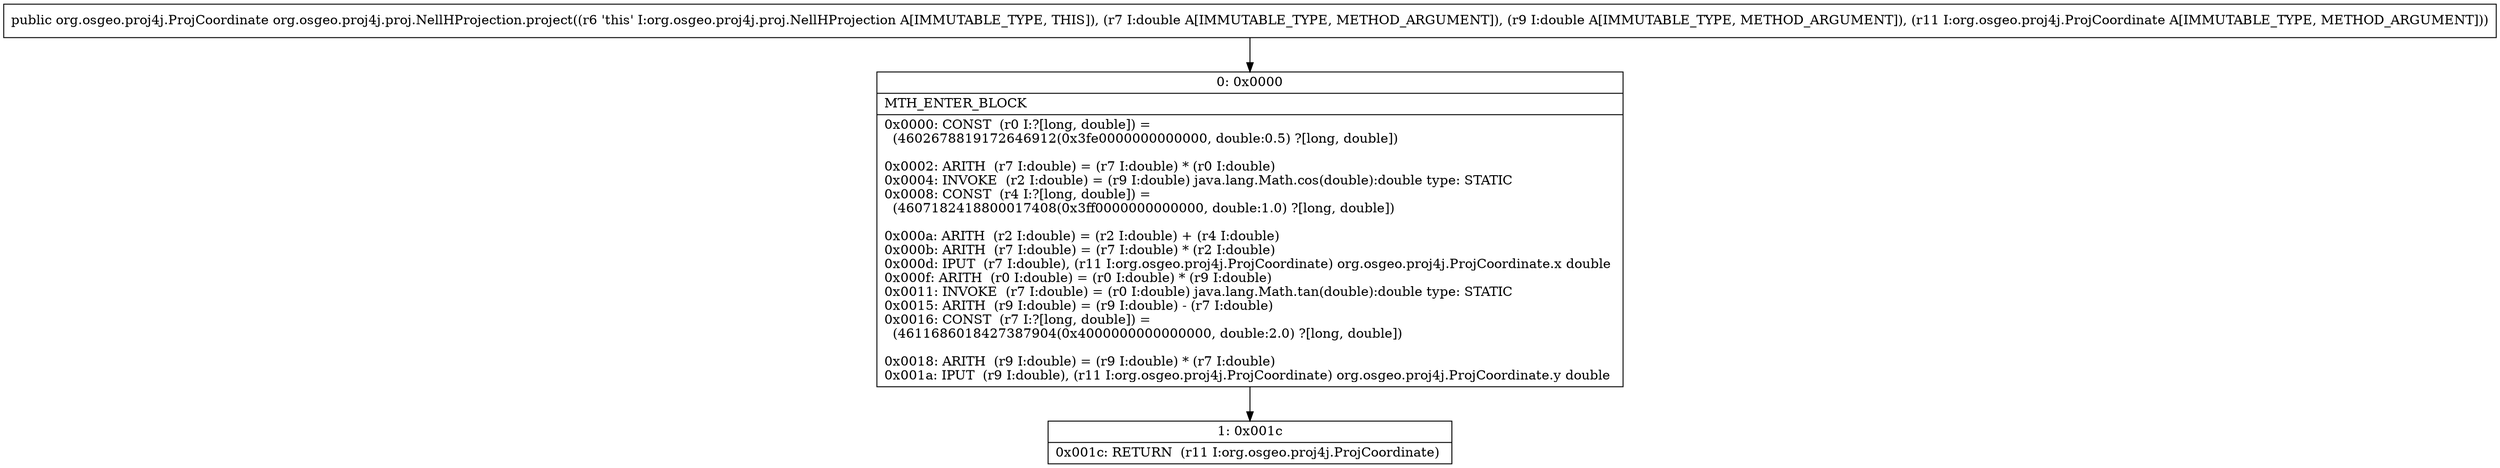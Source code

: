 digraph "CFG fororg.osgeo.proj4j.proj.NellHProjection.project(DDLorg\/osgeo\/proj4j\/ProjCoordinate;)Lorg\/osgeo\/proj4j\/ProjCoordinate;" {
Node_0 [shape=record,label="{0\:\ 0x0000|MTH_ENTER_BLOCK\l|0x0000: CONST  (r0 I:?[long, double]) = \l  (4602678819172646912(0x3fe0000000000000, double:0.5) ?[long, double])\l \l0x0002: ARITH  (r7 I:double) = (r7 I:double) * (r0 I:double) \l0x0004: INVOKE  (r2 I:double) = (r9 I:double) java.lang.Math.cos(double):double type: STATIC \l0x0008: CONST  (r4 I:?[long, double]) = \l  (4607182418800017408(0x3ff0000000000000, double:1.0) ?[long, double])\l \l0x000a: ARITH  (r2 I:double) = (r2 I:double) + (r4 I:double) \l0x000b: ARITH  (r7 I:double) = (r7 I:double) * (r2 I:double) \l0x000d: IPUT  (r7 I:double), (r11 I:org.osgeo.proj4j.ProjCoordinate) org.osgeo.proj4j.ProjCoordinate.x double \l0x000f: ARITH  (r0 I:double) = (r0 I:double) * (r9 I:double) \l0x0011: INVOKE  (r7 I:double) = (r0 I:double) java.lang.Math.tan(double):double type: STATIC \l0x0015: ARITH  (r9 I:double) = (r9 I:double) \- (r7 I:double) \l0x0016: CONST  (r7 I:?[long, double]) = \l  (4611686018427387904(0x4000000000000000, double:2.0) ?[long, double])\l \l0x0018: ARITH  (r9 I:double) = (r9 I:double) * (r7 I:double) \l0x001a: IPUT  (r9 I:double), (r11 I:org.osgeo.proj4j.ProjCoordinate) org.osgeo.proj4j.ProjCoordinate.y double \l}"];
Node_1 [shape=record,label="{1\:\ 0x001c|0x001c: RETURN  (r11 I:org.osgeo.proj4j.ProjCoordinate) \l}"];
MethodNode[shape=record,label="{public org.osgeo.proj4j.ProjCoordinate org.osgeo.proj4j.proj.NellHProjection.project((r6 'this' I:org.osgeo.proj4j.proj.NellHProjection A[IMMUTABLE_TYPE, THIS]), (r7 I:double A[IMMUTABLE_TYPE, METHOD_ARGUMENT]), (r9 I:double A[IMMUTABLE_TYPE, METHOD_ARGUMENT]), (r11 I:org.osgeo.proj4j.ProjCoordinate A[IMMUTABLE_TYPE, METHOD_ARGUMENT])) }"];
MethodNode -> Node_0;
Node_0 -> Node_1;
}

